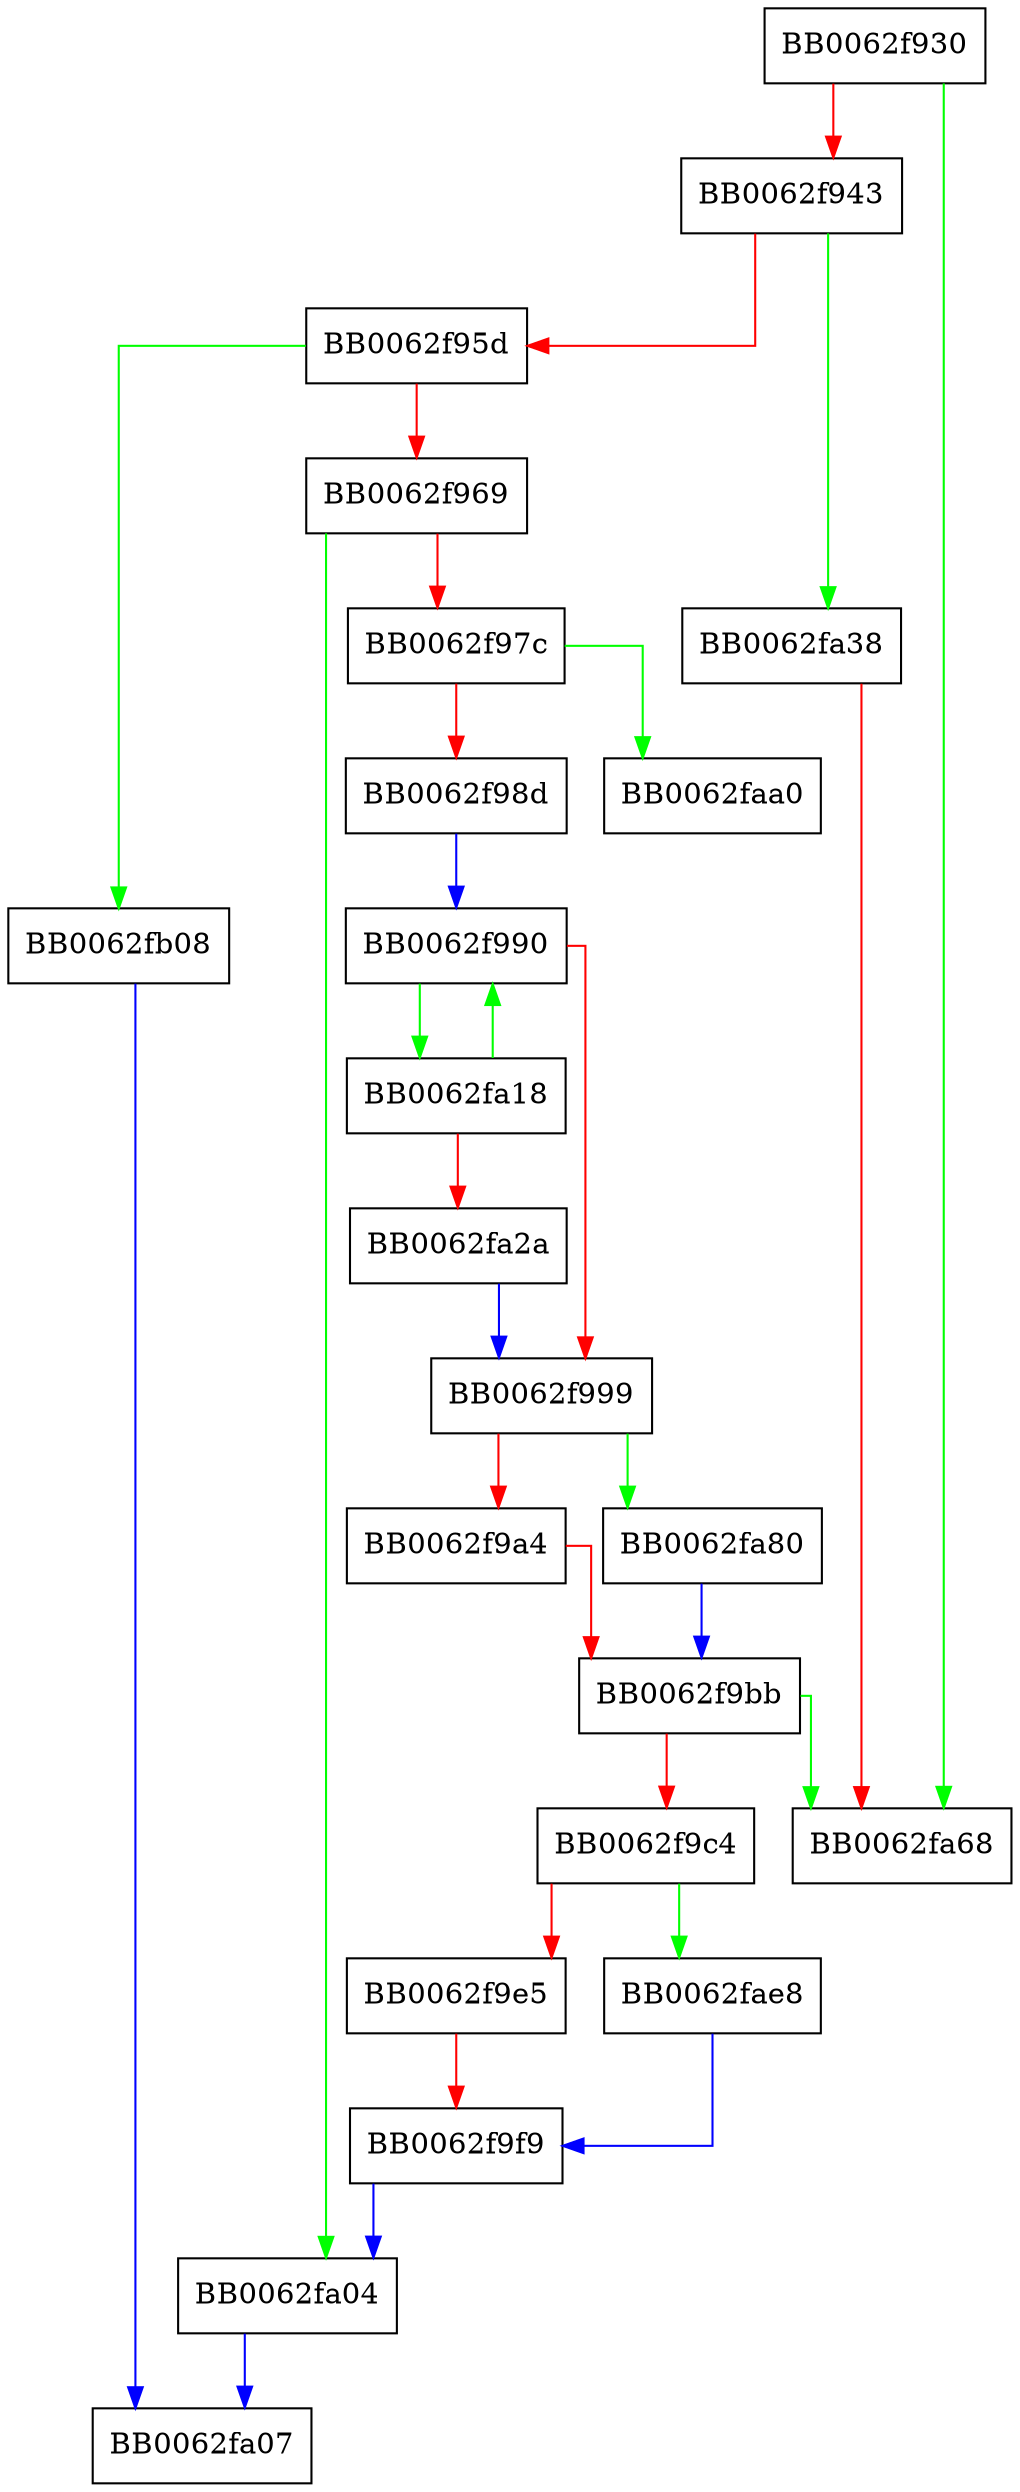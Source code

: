 digraph ossl_rand_pool_add_begin {
  node [shape="box"];
  graph [splines=ortho];
  BB0062f930 -> BB0062fa68 [color="green"];
  BB0062f930 -> BB0062f943 [color="red"];
  BB0062f943 -> BB0062fa38 [color="green"];
  BB0062f943 -> BB0062f95d [color="red"];
  BB0062f95d -> BB0062fb08 [color="green"];
  BB0062f95d -> BB0062f969 [color="red"];
  BB0062f969 -> BB0062fa04 [color="green"];
  BB0062f969 -> BB0062f97c [color="red"];
  BB0062f97c -> BB0062faa0 [color="green"];
  BB0062f97c -> BB0062f98d [color="red"];
  BB0062f98d -> BB0062f990 [color="blue"];
  BB0062f990 -> BB0062fa18 [color="green"];
  BB0062f990 -> BB0062f999 [color="red"];
  BB0062f999 -> BB0062fa80 [color="green"];
  BB0062f999 -> BB0062f9a4 [color="red"];
  BB0062f9a4 -> BB0062f9bb [color="red"];
  BB0062f9bb -> BB0062fa68 [color="green"];
  BB0062f9bb -> BB0062f9c4 [color="red"];
  BB0062f9c4 -> BB0062fae8 [color="green"];
  BB0062f9c4 -> BB0062f9e5 [color="red"];
  BB0062f9e5 -> BB0062f9f9 [color="red"];
  BB0062f9f9 -> BB0062fa04 [color="blue"];
  BB0062fa04 -> BB0062fa07 [color="blue"];
  BB0062fa18 -> BB0062f990 [color="green"];
  BB0062fa18 -> BB0062fa2a [color="red"];
  BB0062fa2a -> BB0062f999 [color="blue"];
  BB0062fa38 -> BB0062fa68 [color="red"];
  BB0062fa80 -> BB0062f9bb [color="blue"];
  BB0062fae8 -> BB0062f9f9 [color="blue"];
  BB0062fb08 -> BB0062fa07 [color="blue"];
}